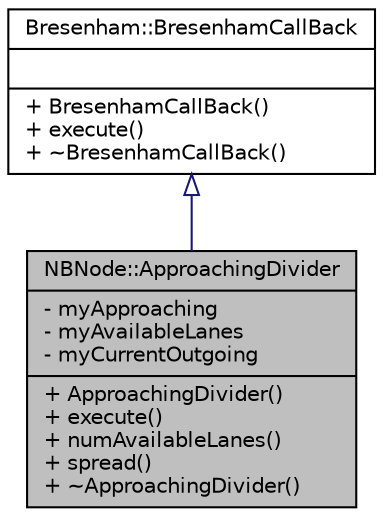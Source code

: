 digraph "NBNode::ApproachingDivider"
{
  edge [fontname="Helvetica",fontsize="10",labelfontname="Helvetica",labelfontsize="10"];
  node [fontname="Helvetica",fontsize="10",shape=record];
  Node0 [label="{NBNode::ApproachingDivider\n|- myApproaching\l- myAvailableLanes\l- myCurrentOutgoing\l|+ ApproachingDivider()\l+ execute()\l+ numAvailableLanes()\l+ spread()\l+ ~ApproachingDivider()\l}",height=0.2,width=0.4,color="black", fillcolor="grey75", style="filled", fontcolor="black"];
  Node1 -> Node0 [dir="back",color="midnightblue",fontsize="10",style="solid",arrowtail="onormal",fontname="Helvetica"];
  Node1 [label="{Bresenham::BresenhamCallBack\n||+ BresenhamCallBack()\l+ execute()\l+ ~BresenhamCallBack()\l}",height=0.2,width=0.4,color="black", fillcolor="white", style="filled",URL="$d4/db4/class_bresenham_1_1_bresenham_call_back.html"];
}
